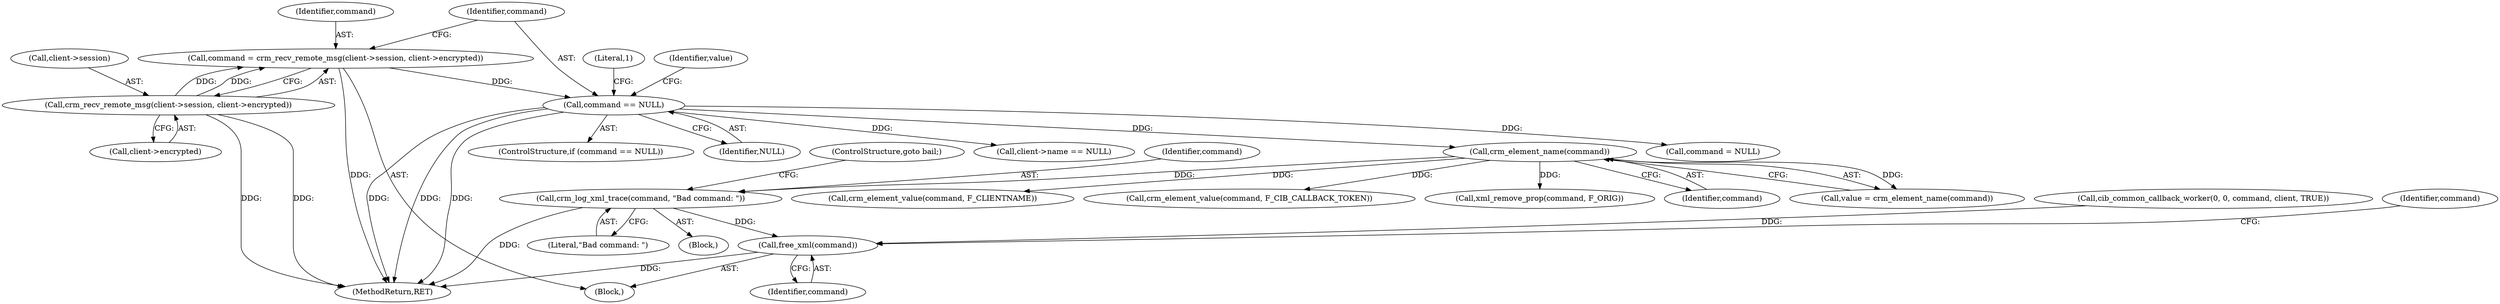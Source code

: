 digraph "0_pacemaker_564f7cc2a51dcd2f28ab12a13394f31be5aa3c93_3@pointer" {
"1000151" [label="(Call,crm_log_xml_trace(command, \"Bad command: \"))"];
"1000144" [label="(Call,crm_element_name(command))"];
"1000135" [label="(Call,command == NULL)"];
"1000125" [label="(Call,command = crm_recv_remote_msg(client->session, client->encrypted))"];
"1000127" [label="(Call,crm_recv_remote_msg(client->session, client->encrypted))"];
"1000298" [label="(Call,free_xml(command))"];
"1000145" [label="(Identifier,command)"];
"1000300" [label="(Call,command = NULL)"];
"1000131" [label="(Call,client->encrypted)"];
"1000142" [label="(Call,value = crm_element_name(command))"];
"1000137" [label="(Identifier,NULL)"];
"1000150" [label="(Block,)"];
"1000164" [label="(Call,crm_element_value(command, F_CLIENTNAME))"];
"1000197" [label="(Call,crm_element_value(command, F_CIB_CALLBACK_TOKEN))"];
"1000305" [label="(MethodReturn,RET)"];
"1000144" [label="(Call,crm_element_name(command))"];
"1000136" [label="(Identifier,command)"];
"1000143" [label="(Identifier,value)"];
"1000152" [label="(Identifier,command)"];
"1000126" [label="(Identifier,command)"];
"1000299" [label="(Identifier,command)"];
"1000134" [label="(ControlStructure,if (command == NULL))"];
"1000127" [label="(Call,crm_recv_remote_msg(client->session, client->encrypted))"];
"1000125" [label="(Call,command = crm_recv_remote_msg(client->session, client->encrypted))"];
"1000135" [label="(Call,command == NULL)"];
"1000229" [label="(Call,xml_remove_prop(command, F_ORIG))"];
"1000128" [label="(Call,client->session)"];
"1000301" [label="(Identifier,command)"];
"1000153" [label="(Literal,\"Bad command: \")"];
"1000298" [label="(Call,free_xml(command))"];
"1000156" [label="(Call,client->name == NULL)"];
"1000291" [label="(Call,cib_common_callback_worker(0, 0, command, client, TRUE))"];
"1000151" [label="(Call,crm_log_xml_trace(command, \"Bad command: \"))"];
"1000141" [label="(Literal,1)"];
"1000154" [label="(ControlStructure,goto bail;)"];
"1000104" [label="(Block,)"];
"1000151" -> "1000150"  [label="AST: "];
"1000151" -> "1000153"  [label="CFG: "];
"1000152" -> "1000151"  [label="AST: "];
"1000153" -> "1000151"  [label="AST: "];
"1000154" -> "1000151"  [label="CFG: "];
"1000151" -> "1000305"  [label="DDG: "];
"1000144" -> "1000151"  [label="DDG: "];
"1000151" -> "1000298"  [label="DDG: "];
"1000144" -> "1000142"  [label="AST: "];
"1000144" -> "1000145"  [label="CFG: "];
"1000145" -> "1000144"  [label="AST: "];
"1000142" -> "1000144"  [label="CFG: "];
"1000144" -> "1000142"  [label="DDG: "];
"1000135" -> "1000144"  [label="DDG: "];
"1000144" -> "1000164"  [label="DDG: "];
"1000144" -> "1000197"  [label="DDG: "];
"1000144" -> "1000229"  [label="DDG: "];
"1000135" -> "1000134"  [label="AST: "];
"1000135" -> "1000137"  [label="CFG: "];
"1000136" -> "1000135"  [label="AST: "];
"1000137" -> "1000135"  [label="AST: "];
"1000141" -> "1000135"  [label="CFG: "];
"1000143" -> "1000135"  [label="CFG: "];
"1000135" -> "1000305"  [label="DDG: "];
"1000135" -> "1000305"  [label="DDG: "];
"1000135" -> "1000305"  [label="DDG: "];
"1000125" -> "1000135"  [label="DDG: "];
"1000135" -> "1000156"  [label="DDG: "];
"1000135" -> "1000300"  [label="DDG: "];
"1000125" -> "1000104"  [label="AST: "];
"1000125" -> "1000127"  [label="CFG: "];
"1000126" -> "1000125"  [label="AST: "];
"1000127" -> "1000125"  [label="AST: "];
"1000136" -> "1000125"  [label="CFG: "];
"1000125" -> "1000305"  [label="DDG: "];
"1000127" -> "1000125"  [label="DDG: "];
"1000127" -> "1000125"  [label="DDG: "];
"1000127" -> "1000131"  [label="CFG: "];
"1000128" -> "1000127"  [label="AST: "];
"1000131" -> "1000127"  [label="AST: "];
"1000127" -> "1000305"  [label="DDG: "];
"1000127" -> "1000305"  [label="DDG: "];
"1000298" -> "1000104"  [label="AST: "];
"1000298" -> "1000299"  [label="CFG: "];
"1000299" -> "1000298"  [label="AST: "];
"1000301" -> "1000298"  [label="CFG: "];
"1000298" -> "1000305"  [label="DDG: "];
"1000291" -> "1000298"  [label="DDG: "];
}
